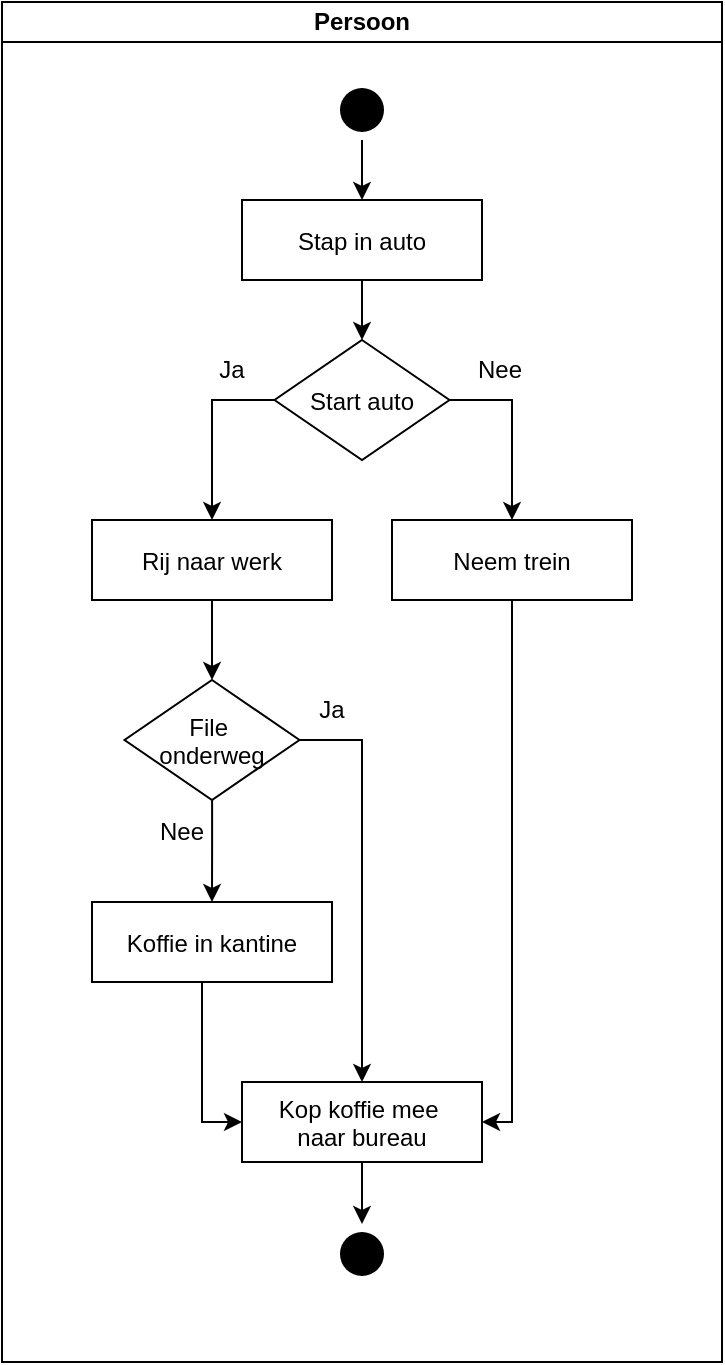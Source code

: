 <mxfile version="24.7.14">
  <diagram name="Pagina-1" id="IS6o6Sr_IXAzMne3xU7P">
    <mxGraphModel dx="1050" dy="565" grid="1" gridSize="10" guides="1" tooltips="1" connect="1" arrows="1" fold="1" page="1" pageScale="1" pageWidth="827" pageHeight="1169" math="0" shadow="0">
      <root>
        <mxCell id="0" />
        <mxCell id="1" parent="0" />
        <mxCell id="83xY_qwSaF57NiggDMx2-1" value="Persoon" style="swimlane;whiteSpace=wrap;startSize=20;swimlaneLine=1;shadow=0;strokeColor=default;fillColor=default;" vertex="1" parent="1">
          <mxGeometry x="40" y="40" width="360" height="680" as="geometry">
            <mxRectangle x="40" y="40" width="90" height="30" as="alternateBounds" />
          </mxGeometry>
        </mxCell>
        <mxCell id="83xY_qwSaF57NiggDMx2-2" style="edgeStyle=orthogonalEdgeStyle;rounded=0;orthogonalLoop=1;jettySize=auto;html=1;entryX=0.5;entryY=0;entryDx=0;entryDy=0;shadow=0;" edge="1" parent="83xY_qwSaF57NiggDMx2-1" source="83xY_qwSaF57NiggDMx2-3" target="83xY_qwSaF57NiggDMx2-5">
          <mxGeometry relative="1" as="geometry" />
        </mxCell>
        <mxCell id="83xY_qwSaF57NiggDMx2-3" value="" style="ellipse;shape=startState;fillColor=#000000;strokeColor=none;shadow=0;" vertex="1" parent="83xY_qwSaF57NiggDMx2-1">
          <mxGeometry x="165" y="39" width="30" height="30" as="geometry" />
        </mxCell>
        <mxCell id="83xY_qwSaF57NiggDMx2-20" style="edgeStyle=orthogonalEdgeStyle;rounded=0;orthogonalLoop=1;jettySize=auto;html=1;entryX=0.5;entryY=0;entryDx=0;entryDy=0;shadow=0;" edge="1" parent="83xY_qwSaF57NiggDMx2-1" source="83xY_qwSaF57NiggDMx2-5" target="83xY_qwSaF57NiggDMx2-18">
          <mxGeometry relative="1" as="geometry" />
        </mxCell>
        <mxCell id="83xY_qwSaF57NiggDMx2-5" value="Stap in auto" style="shadow=0;" vertex="1" parent="83xY_qwSaF57NiggDMx2-1">
          <mxGeometry x="120" y="99" width="120" height="40" as="geometry" />
        </mxCell>
        <mxCell id="83xY_qwSaF57NiggDMx2-26" style="edgeStyle=orthogonalEdgeStyle;rounded=0;orthogonalLoop=1;jettySize=auto;html=1;entryX=0.5;entryY=0;entryDx=0;entryDy=0;shadow=0;" edge="1" parent="83xY_qwSaF57NiggDMx2-1" source="83xY_qwSaF57NiggDMx2-7" target="83xY_qwSaF57NiggDMx2-10">
          <mxGeometry relative="1" as="geometry" />
        </mxCell>
        <mxCell id="83xY_qwSaF57NiggDMx2-7" value="Rij naar werk" style="shadow=0;" vertex="1" parent="83xY_qwSaF57NiggDMx2-1">
          <mxGeometry x="45" y="259" width="120" height="40" as="geometry" />
        </mxCell>
        <mxCell id="83xY_qwSaF57NiggDMx2-8" style="edgeStyle=orthogonalEdgeStyle;rounded=0;orthogonalLoop=1;jettySize=auto;html=1;shadow=0;" edge="1" parent="83xY_qwSaF57NiggDMx2-1" source="83xY_qwSaF57NiggDMx2-10" target="83xY_qwSaF57NiggDMx2-12">
          <mxGeometry relative="1" as="geometry" />
        </mxCell>
        <mxCell id="83xY_qwSaF57NiggDMx2-32" style="edgeStyle=orthogonalEdgeStyle;rounded=0;orthogonalLoop=1;jettySize=auto;html=1;entryX=0.5;entryY=0;entryDx=0;entryDy=0;exitX=1;exitY=0.5;exitDx=0;exitDy=0;shadow=0;" edge="1" parent="83xY_qwSaF57NiggDMx2-1" source="83xY_qwSaF57NiggDMx2-10" target="83xY_qwSaF57NiggDMx2-14">
          <mxGeometry relative="1" as="geometry" />
        </mxCell>
        <mxCell id="83xY_qwSaF57NiggDMx2-10" value="File &#xa;onderweg" style="rhombus;fillColor=default;strokeColor=default;shadow=0;" vertex="1" parent="83xY_qwSaF57NiggDMx2-1">
          <mxGeometry x="61.25" y="339" width="87.5" height="60" as="geometry" />
        </mxCell>
        <mxCell id="83xY_qwSaF57NiggDMx2-34" style="edgeStyle=orthogonalEdgeStyle;rounded=0;orthogonalLoop=1;jettySize=auto;html=1;exitX=0.5;exitY=1;exitDx=0;exitDy=0;entryX=0;entryY=0.5;entryDx=0;entryDy=0;shadow=0;" edge="1" parent="83xY_qwSaF57NiggDMx2-1" source="83xY_qwSaF57NiggDMx2-12" target="83xY_qwSaF57NiggDMx2-14">
          <mxGeometry relative="1" as="geometry">
            <Array as="points">
              <mxPoint x="100" y="560" />
            </Array>
          </mxGeometry>
        </mxCell>
        <mxCell id="83xY_qwSaF57NiggDMx2-12" value="Koffie in kantine" style="shadow=0;" vertex="1" parent="83xY_qwSaF57NiggDMx2-1">
          <mxGeometry x="45" y="450" width="120" height="40" as="geometry" />
        </mxCell>
        <mxCell id="83xY_qwSaF57NiggDMx2-13" style="edgeStyle=orthogonalEdgeStyle;rounded=0;orthogonalLoop=1;jettySize=auto;html=1;entryX=0.5;entryY=0;entryDx=0;entryDy=0;shadow=0;" edge="1" parent="83xY_qwSaF57NiggDMx2-1" source="83xY_qwSaF57NiggDMx2-14" target="83xY_qwSaF57NiggDMx2-15">
          <mxGeometry relative="1" as="geometry" />
        </mxCell>
        <mxCell id="83xY_qwSaF57NiggDMx2-14" value="Kop koffie mee &#xa;naar bureau" style="shadow=0;" vertex="1" parent="83xY_qwSaF57NiggDMx2-1">
          <mxGeometry x="120" y="540" width="120" height="40" as="geometry" />
        </mxCell>
        <mxCell id="83xY_qwSaF57NiggDMx2-15" value="" style="ellipse;shape=startState;fillColor=#000000;strokeColor=none;shadow=0;" vertex="1" parent="83xY_qwSaF57NiggDMx2-1">
          <mxGeometry x="165" y="611" width="30" height="30" as="geometry" />
        </mxCell>
        <mxCell id="83xY_qwSaF57NiggDMx2-16" value="Ja" style="text;html=1;align=center;verticalAlign=middle;whiteSpace=wrap;rounded=0;shadow=0;" vertex="1" parent="83xY_qwSaF57NiggDMx2-1">
          <mxGeometry x="135" y="339" width="60" height="30" as="geometry" />
        </mxCell>
        <mxCell id="83xY_qwSaF57NiggDMx2-17" value="Nee" style="text;html=1;align=center;verticalAlign=middle;whiteSpace=wrap;rounded=0;shadow=0;" vertex="1" parent="83xY_qwSaF57NiggDMx2-1">
          <mxGeometry x="60" y="400" width="60" height="30" as="geometry" />
        </mxCell>
        <mxCell id="83xY_qwSaF57NiggDMx2-21" style="edgeStyle=orthogonalEdgeStyle;rounded=0;orthogonalLoop=1;jettySize=auto;html=1;exitX=0;exitY=0.5;exitDx=0;exitDy=0;shadow=0;" edge="1" parent="83xY_qwSaF57NiggDMx2-1" source="83xY_qwSaF57NiggDMx2-18" target="83xY_qwSaF57NiggDMx2-7">
          <mxGeometry relative="1" as="geometry" />
        </mxCell>
        <mxCell id="83xY_qwSaF57NiggDMx2-23" style="edgeStyle=orthogonalEdgeStyle;rounded=0;orthogonalLoop=1;jettySize=auto;html=1;entryX=0.5;entryY=0;entryDx=0;entryDy=0;exitX=1;exitY=0.5;exitDx=0;exitDy=0;shadow=0;" edge="1" parent="83xY_qwSaF57NiggDMx2-1" source="83xY_qwSaF57NiggDMx2-18" target="83xY_qwSaF57NiggDMx2-22">
          <mxGeometry relative="1" as="geometry" />
        </mxCell>
        <mxCell id="83xY_qwSaF57NiggDMx2-18" value="Start auto" style="rhombus;fillColor=default;strokeColor=default;shadow=0;" vertex="1" parent="83xY_qwSaF57NiggDMx2-1">
          <mxGeometry x="136.25" y="169" width="87.5" height="60" as="geometry" />
        </mxCell>
        <mxCell id="83xY_qwSaF57NiggDMx2-30" style="edgeStyle=orthogonalEdgeStyle;rounded=0;orthogonalLoop=1;jettySize=auto;html=1;entryX=1;entryY=0.5;entryDx=0;entryDy=0;exitX=0.5;exitY=1;exitDx=0;exitDy=0;shadow=0;" edge="1" parent="83xY_qwSaF57NiggDMx2-1" source="83xY_qwSaF57NiggDMx2-22" target="83xY_qwSaF57NiggDMx2-14">
          <mxGeometry relative="1" as="geometry">
            <mxPoint x="335" y="559" as="targetPoint" />
            <Array as="points">
              <mxPoint x="255" y="560" />
            </Array>
          </mxGeometry>
        </mxCell>
        <mxCell id="83xY_qwSaF57NiggDMx2-22" value="Neem trein" style="shadow=0;" vertex="1" parent="83xY_qwSaF57NiggDMx2-1">
          <mxGeometry x="195" y="259" width="120" height="40" as="geometry" />
        </mxCell>
        <mxCell id="83xY_qwSaF57NiggDMx2-24" value="Ja" style="text;html=1;align=center;verticalAlign=middle;whiteSpace=wrap;rounded=0;shadow=0;" vertex="1" parent="83xY_qwSaF57NiggDMx2-1">
          <mxGeometry x="85" y="169" width="60" height="30" as="geometry" />
        </mxCell>
        <mxCell id="83xY_qwSaF57NiggDMx2-25" value="Nee" style="text;html=1;align=center;verticalAlign=middle;whiteSpace=wrap;rounded=0;shadow=0;" vertex="1" parent="83xY_qwSaF57NiggDMx2-1">
          <mxGeometry x="218.75" y="169" width="60" height="30" as="geometry" />
        </mxCell>
        <mxCell id="83xY_qwSaF57NiggDMx2-35" style="edgeStyle=orthogonalEdgeStyle;rounded=0;orthogonalLoop=1;jettySize=auto;html=1;exitX=0.5;exitY=1;exitDx=0;exitDy=0;shadow=0;" edge="1" parent="83xY_qwSaF57NiggDMx2-1" source="83xY_qwSaF57NiggDMx2-3" target="83xY_qwSaF57NiggDMx2-3">
          <mxGeometry relative="1" as="geometry" />
        </mxCell>
      </root>
    </mxGraphModel>
  </diagram>
</mxfile>
